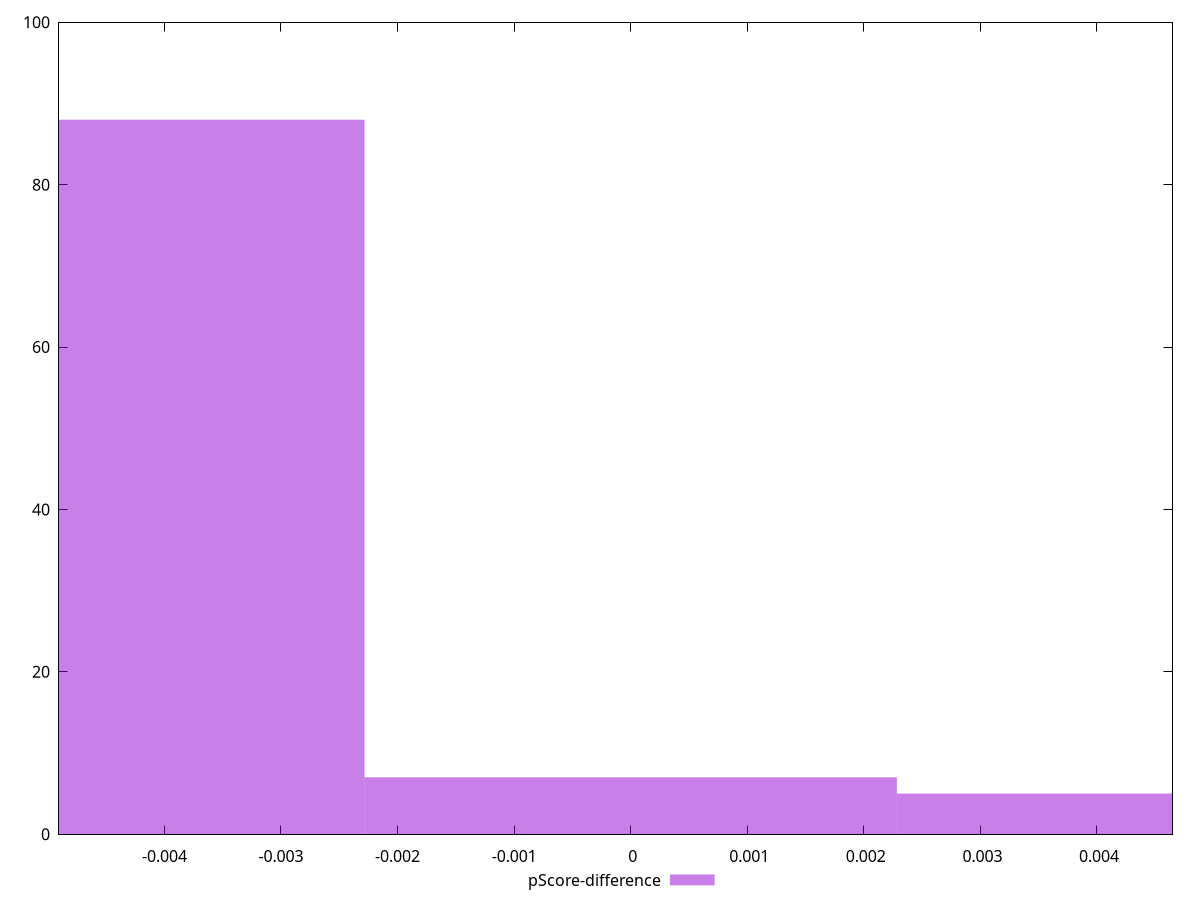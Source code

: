 reset

$pScoreDifference <<EOF
-0.004566738575417869 88
0 7
0.004566738575417869 5
EOF

set key outside below
set boxwidth 0.004566738575417869
set xrange [-0.0049044249153822154:0.00464798855058913]
set yrange [0:100]
set trange [0:100]
set style fill transparent solid 0.5 noborder
set terminal svg size 640, 490 enhanced background rgb 'white'
set output "report_00025_2021-02-22T21:38:55.199Z/cumulative-layout-shift/samples/pages+cached+noadtech/pScore-difference/histogram.svg"

plot $pScoreDifference title "pScore-difference" with boxes

reset
